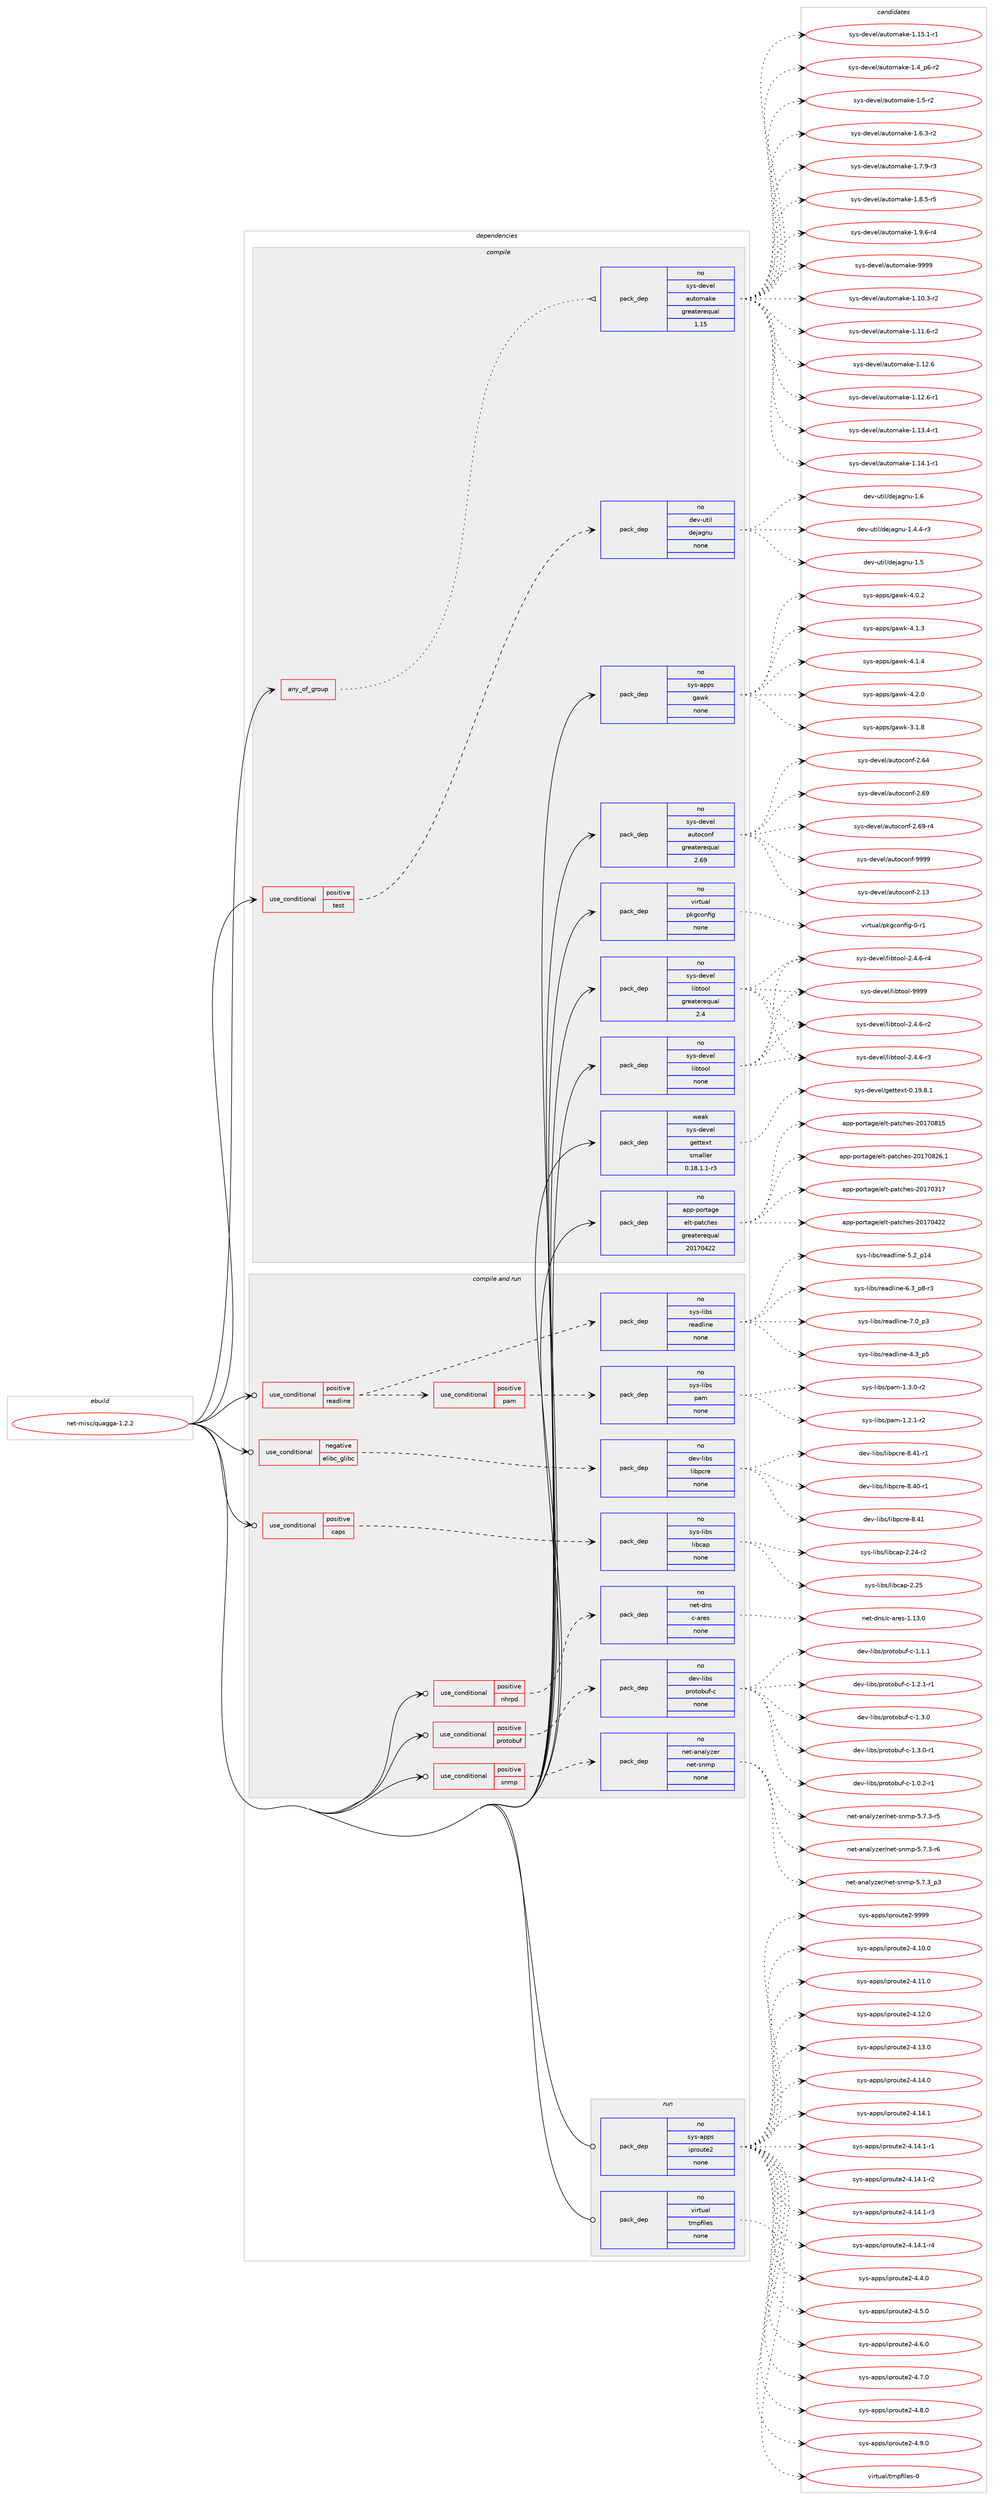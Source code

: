 digraph prolog {

# *************
# Graph options
# *************

newrank=true;
concentrate=true;
compound=true;
graph [rankdir=LR,fontname=Helvetica,fontsize=10,ranksep=1.5];#, ranksep=2.5, nodesep=0.2];
edge  [arrowhead=vee];
node  [fontname=Helvetica,fontsize=10];

# **********
# The ebuild
# **********

subgraph cluster_leftcol {
color=gray;
rank=same;
label=<<i>ebuild</i>>;
id [label="net-misc/quagga-1.2.2", color=red, width=4, href="../net-misc/quagga-1.2.2.svg"];
}

# ****************
# The dependencies
# ****************

subgraph cluster_midcol {
color=gray;
label=<<i>dependencies</i>>;
subgraph cluster_compile {
fillcolor="#eeeeee";
style=filled;
label=<<i>compile</i>>;
subgraph any23 {
dependency1051 [label=<<TABLE BORDER="0" CELLBORDER="1" CELLSPACING="0" CELLPADDING="4"><TR><TD CELLPADDING="10">any_of_group</TD></TR></TABLE>>, shape=none, color=red];subgraph pack708 {
dependency1052 [label=<<TABLE BORDER="0" CELLBORDER="1" CELLSPACING="0" CELLPADDING="4" WIDTH="220"><TR><TD ROWSPAN="6" CELLPADDING="30">pack_dep</TD></TR><TR><TD WIDTH="110">no</TD></TR><TR><TD>sys-devel</TD></TR><TR><TD>automake</TD></TR><TR><TD>greaterequal</TD></TR><TR><TD>1.15</TD></TR></TABLE>>, shape=none, color=blue];
}
dependency1051:e -> dependency1052:w [weight=20,style="dotted",arrowhead="oinv"];
}
id:e -> dependency1051:w [weight=20,style="solid",arrowhead="vee"];
subgraph cond322 {
dependency1053 [label=<<TABLE BORDER="0" CELLBORDER="1" CELLSPACING="0" CELLPADDING="4"><TR><TD ROWSPAN="3" CELLPADDING="10">use_conditional</TD></TR><TR><TD>positive</TD></TR><TR><TD>test</TD></TR></TABLE>>, shape=none, color=red];
subgraph pack709 {
dependency1054 [label=<<TABLE BORDER="0" CELLBORDER="1" CELLSPACING="0" CELLPADDING="4" WIDTH="220"><TR><TD ROWSPAN="6" CELLPADDING="30">pack_dep</TD></TR><TR><TD WIDTH="110">no</TD></TR><TR><TD>dev-util</TD></TR><TR><TD>dejagnu</TD></TR><TR><TD>none</TD></TR><TR><TD></TD></TR></TABLE>>, shape=none, color=blue];
}
dependency1053:e -> dependency1054:w [weight=20,style="dashed",arrowhead="vee"];
}
id:e -> dependency1053:w [weight=20,style="solid",arrowhead="vee"];
subgraph pack710 {
dependency1055 [label=<<TABLE BORDER="0" CELLBORDER="1" CELLSPACING="0" CELLPADDING="4" WIDTH="220"><TR><TD ROWSPAN="6" CELLPADDING="30">pack_dep</TD></TR><TR><TD WIDTH="110">no</TD></TR><TR><TD>app-portage</TD></TR><TR><TD>elt-patches</TD></TR><TR><TD>greaterequal</TD></TR><TR><TD>20170422</TD></TR></TABLE>>, shape=none, color=blue];
}
id:e -> dependency1055:w [weight=20,style="solid",arrowhead="vee"];
subgraph pack711 {
dependency1056 [label=<<TABLE BORDER="0" CELLBORDER="1" CELLSPACING="0" CELLPADDING="4" WIDTH="220"><TR><TD ROWSPAN="6" CELLPADDING="30">pack_dep</TD></TR><TR><TD WIDTH="110">no</TD></TR><TR><TD>sys-apps</TD></TR><TR><TD>gawk</TD></TR><TR><TD>none</TD></TR><TR><TD></TD></TR></TABLE>>, shape=none, color=blue];
}
id:e -> dependency1056:w [weight=20,style="solid",arrowhead="vee"];
subgraph pack712 {
dependency1057 [label=<<TABLE BORDER="0" CELLBORDER="1" CELLSPACING="0" CELLPADDING="4" WIDTH="220"><TR><TD ROWSPAN="6" CELLPADDING="30">pack_dep</TD></TR><TR><TD WIDTH="110">no</TD></TR><TR><TD>sys-devel</TD></TR><TR><TD>autoconf</TD></TR><TR><TD>greaterequal</TD></TR><TR><TD>2.69</TD></TR></TABLE>>, shape=none, color=blue];
}
id:e -> dependency1057:w [weight=20,style="solid",arrowhead="vee"];
subgraph pack713 {
dependency1058 [label=<<TABLE BORDER="0" CELLBORDER="1" CELLSPACING="0" CELLPADDING="4" WIDTH="220"><TR><TD ROWSPAN="6" CELLPADDING="30">pack_dep</TD></TR><TR><TD WIDTH="110">no</TD></TR><TR><TD>sys-devel</TD></TR><TR><TD>libtool</TD></TR><TR><TD>greaterequal</TD></TR><TR><TD>2.4</TD></TR></TABLE>>, shape=none, color=blue];
}
id:e -> dependency1058:w [weight=20,style="solid",arrowhead="vee"];
subgraph pack714 {
dependency1059 [label=<<TABLE BORDER="0" CELLBORDER="1" CELLSPACING="0" CELLPADDING="4" WIDTH="220"><TR><TD ROWSPAN="6" CELLPADDING="30">pack_dep</TD></TR><TR><TD WIDTH="110">no</TD></TR><TR><TD>sys-devel</TD></TR><TR><TD>libtool</TD></TR><TR><TD>none</TD></TR><TR><TD></TD></TR></TABLE>>, shape=none, color=blue];
}
id:e -> dependency1059:w [weight=20,style="solid",arrowhead="vee"];
subgraph pack715 {
dependency1060 [label=<<TABLE BORDER="0" CELLBORDER="1" CELLSPACING="0" CELLPADDING="4" WIDTH="220"><TR><TD ROWSPAN="6" CELLPADDING="30">pack_dep</TD></TR><TR><TD WIDTH="110">no</TD></TR><TR><TD>virtual</TD></TR><TR><TD>pkgconfig</TD></TR><TR><TD>none</TD></TR><TR><TD></TD></TR></TABLE>>, shape=none, color=blue];
}
id:e -> dependency1060:w [weight=20,style="solid",arrowhead="vee"];
subgraph pack716 {
dependency1061 [label=<<TABLE BORDER="0" CELLBORDER="1" CELLSPACING="0" CELLPADDING="4" WIDTH="220"><TR><TD ROWSPAN="6" CELLPADDING="30">pack_dep</TD></TR><TR><TD WIDTH="110">weak</TD></TR><TR><TD>sys-devel</TD></TR><TR><TD>gettext</TD></TR><TR><TD>smaller</TD></TR><TR><TD>0.18.1.1-r3</TD></TR></TABLE>>, shape=none, color=blue];
}
id:e -> dependency1061:w [weight=20,style="solid",arrowhead="vee"];
}
subgraph cluster_compileandrun {
fillcolor="#eeeeee";
style=filled;
label=<<i>compile and run</i>>;
subgraph cond323 {
dependency1062 [label=<<TABLE BORDER="0" CELLBORDER="1" CELLSPACING="0" CELLPADDING="4"><TR><TD ROWSPAN="3" CELLPADDING="10">use_conditional</TD></TR><TR><TD>negative</TD></TR><TR><TD>elibc_glibc</TD></TR></TABLE>>, shape=none, color=red];
subgraph pack717 {
dependency1063 [label=<<TABLE BORDER="0" CELLBORDER="1" CELLSPACING="0" CELLPADDING="4" WIDTH="220"><TR><TD ROWSPAN="6" CELLPADDING="30">pack_dep</TD></TR><TR><TD WIDTH="110">no</TD></TR><TR><TD>dev-libs</TD></TR><TR><TD>libpcre</TD></TR><TR><TD>none</TD></TR><TR><TD></TD></TR></TABLE>>, shape=none, color=blue];
}
dependency1062:e -> dependency1063:w [weight=20,style="dashed",arrowhead="vee"];
}
id:e -> dependency1062:w [weight=20,style="solid",arrowhead="odotvee"];
subgraph cond324 {
dependency1064 [label=<<TABLE BORDER="0" CELLBORDER="1" CELLSPACING="0" CELLPADDING="4"><TR><TD ROWSPAN="3" CELLPADDING="10">use_conditional</TD></TR><TR><TD>positive</TD></TR><TR><TD>caps</TD></TR></TABLE>>, shape=none, color=red];
subgraph pack718 {
dependency1065 [label=<<TABLE BORDER="0" CELLBORDER="1" CELLSPACING="0" CELLPADDING="4" WIDTH="220"><TR><TD ROWSPAN="6" CELLPADDING="30">pack_dep</TD></TR><TR><TD WIDTH="110">no</TD></TR><TR><TD>sys-libs</TD></TR><TR><TD>libcap</TD></TR><TR><TD>none</TD></TR><TR><TD></TD></TR></TABLE>>, shape=none, color=blue];
}
dependency1064:e -> dependency1065:w [weight=20,style="dashed",arrowhead="vee"];
}
id:e -> dependency1064:w [weight=20,style="solid",arrowhead="odotvee"];
subgraph cond325 {
dependency1066 [label=<<TABLE BORDER="0" CELLBORDER="1" CELLSPACING="0" CELLPADDING="4"><TR><TD ROWSPAN="3" CELLPADDING="10">use_conditional</TD></TR><TR><TD>positive</TD></TR><TR><TD>nhrpd</TD></TR></TABLE>>, shape=none, color=red];
subgraph pack719 {
dependency1067 [label=<<TABLE BORDER="0" CELLBORDER="1" CELLSPACING="0" CELLPADDING="4" WIDTH="220"><TR><TD ROWSPAN="6" CELLPADDING="30">pack_dep</TD></TR><TR><TD WIDTH="110">no</TD></TR><TR><TD>net-dns</TD></TR><TR><TD>c-ares</TD></TR><TR><TD>none</TD></TR><TR><TD></TD></TR></TABLE>>, shape=none, color=blue];
}
dependency1066:e -> dependency1067:w [weight=20,style="dashed",arrowhead="vee"];
}
id:e -> dependency1066:w [weight=20,style="solid",arrowhead="odotvee"];
subgraph cond326 {
dependency1068 [label=<<TABLE BORDER="0" CELLBORDER="1" CELLSPACING="0" CELLPADDING="4"><TR><TD ROWSPAN="3" CELLPADDING="10">use_conditional</TD></TR><TR><TD>positive</TD></TR><TR><TD>protobuf</TD></TR></TABLE>>, shape=none, color=red];
subgraph pack720 {
dependency1069 [label=<<TABLE BORDER="0" CELLBORDER="1" CELLSPACING="0" CELLPADDING="4" WIDTH="220"><TR><TD ROWSPAN="6" CELLPADDING="30">pack_dep</TD></TR><TR><TD WIDTH="110">no</TD></TR><TR><TD>dev-libs</TD></TR><TR><TD>protobuf-c</TD></TR><TR><TD>none</TD></TR><TR><TD></TD></TR></TABLE>>, shape=none, color=blue];
}
dependency1068:e -> dependency1069:w [weight=20,style="dashed",arrowhead="vee"];
}
id:e -> dependency1068:w [weight=20,style="solid",arrowhead="odotvee"];
subgraph cond327 {
dependency1070 [label=<<TABLE BORDER="0" CELLBORDER="1" CELLSPACING="0" CELLPADDING="4"><TR><TD ROWSPAN="3" CELLPADDING="10">use_conditional</TD></TR><TR><TD>positive</TD></TR><TR><TD>readline</TD></TR></TABLE>>, shape=none, color=red];
subgraph pack721 {
dependency1071 [label=<<TABLE BORDER="0" CELLBORDER="1" CELLSPACING="0" CELLPADDING="4" WIDTH="220"><TR><TD ROWSPAN="6" CELLPADDING="30">pack_dep</TD></TR><TR><TD WIDTH="110">no</TD></TR><TR><TD>sys-libs</TD></TR><TR><TD>readline</TD></TR><TR><TD>none</TD></TR><TR><TD></TD></TR></TABLE>>, shape=none, color=blue];
}
dependency1070:e -> dependency1071:w [weight=20,style="dashed",arrowhead="vee"];
subgraph cond328 {
dependency1072 [label=<<TABLE BORDER="0" CELLBORDER="1" CELLSPACING="0" CELLPADDING="4"><TR><TD ROWSPAN="3" CELLPADDING="10">use_conditional</TD></TR><TR><TD>positive</TD></TR><TR><TD>pam</TD></TR></TABLE>>, shape=none, color=red];
subgraph pack722 {
dependency1073 [label=<<TABLE BORDER="0" CELLBORDER="1" CELLSPACING="0" CELLPADDING="4" WIDTH="220"><TR><TD ROWSPAN="6" CELLPADDING="30">pack_dep</TD></TR><TR><TD WIDTH="110">no</TD></TR><TR><TD>sys-libs</TD></TR><TR><TD>pam</TD></TR><TR><TD>none</TD></TR><TR><TD></TD></TR></TABLE>>, shape=none, color=blue];
}
dependency1072:e -> dependency1073:w [weight=20,style="dashed",arrowhead="vee"];
}
dependency1070:e -> dependency1072:w [weight=20,style="dashed",arrowhead="vee"];
}
id:e -> dependency1070:w [weight=20,style="solid",arrowhead="odotvee"];
subgraph cond329 {
dependency1074 [label=<<TABLE BORDER="0" CELLBORDER="1" CELLSPACING="0" CELLPADDING="4"><TR><TD ROWSPAN="3" CELLPADDING="10">use_conditional</TD></TR><TR><TD>positive</TD></TR><TR><TD>snmp</TD></TR></TABLE>>, shape=none, color=red];
subgraph pack723 {
dependency1075 [label=<<TABLE BORDER="0" CELLBORDER="1" CELLSPACING="0" CELLPADDING="4" WIDTH="220"><TR><TD ROWSPAN="6" CELLPADDING="30">pack_dep</TD></TR><TR><TD WIDTH="110">no</TD></TR><TR><TD>net-analyzer</TD></TR><TR><TD>net-snmp</TD></TR><TR><TD>none</TD></TR><TR><TD></TD></TR></TABLE>>, shape=none, color=blue];
}
dependency1074:e -> dependency1075:w [weight=20,style="dashed",arrowhead="vee"];
}
id:e -> dependency1074:w [weight=20,style="solid",arrowhead="odotvee"];
}
subgraph cluster_run {
fillcolor="#eeeeee";
style=filled;
label=<<i>run</i>>;
subgraph pack724 {
dependency1076 [label=<<TABLE BORDER="0" CELLBORDER="1" CELLSPACING="0" CELLPADDING="4" WIDTH="220"><TR><TD ROWSPAN="6" CELLPADDING="30">pack_dep</TD></TR><TR><TD WIDTH="110">no</TD></TR><TR><TD>sys-apps</TD></TR><TR><TD>iproute2</TD></TR><TR><TD>none</TD></TR><TR><TD></TD></TR></TABLE>>, shape=none, color=blue];
}
id:e -> dependency1076:w [weight=20,style="solid",arrowhead="odot"];
subgraph pack725 {
dependency1077 [label=<<TABLE BORDER="0" CELLBORDER="1" CELLSPACING="0" CELLPADDING="4" WIDTH="220"><TR><TD ROWSPAN="6" CELLPADDING="30">pack_dep</TD></TR><TR><TD WIDTH="110">no</TD></TR><TR><TD>virtual</TD></TR><TR><TD>tmpfiles</TD></TR><TR><TD>none</TD></TR><TR><TD></TD></TR></TABLE>>, shape=none, color=blue];
}
id:e -> dependency1077:w [weight=20,style="solid",arrowhead="odot"];
}
}

# **************
# The candidates
# **************

subgraph cluster_choices {
rank=same;
color=gray;
label=<<i>candidates</i>>;

subgraph choice708 {
color=black;
nodesep=1;
choice11512111545100101118101108479711711611110997107101454946494846514511450 [label="sys-devel/automake-1.10.3-r2", color=red, width=4,href="../sys-devel/automake-1.10.3-r2.svg"];
choice11512111545100101118101108479711711611110997107101454946494946544511450 [label="sys-devel/automake-1.11.6-r2", color=red, width=4,href="../sys-devel/automake-1.11.6-r2.svg"];
choice1151211154510010111810110847971171161111099710710145494649504654 [label="sys-devel/automake-1.12.6", color=red, width=4,href="../sys-devel/automake-1.12.6.svg"];
choice11512111545100101118101108479711711611110997107101454946495046544511449 [label="sys-devel/automake-1.12.6-r1", color=red, width=4,href="../sys-devel/automake-1.12.6-r1.svg"];
choice11512111545100101118101108479711711611110997107101454946495146524511449 [label="sys-devel/automake-1.13.4-r1", color=red, width=4,href="../sys-devel/automake-1.13.4-r1.svg"];
choice11512111545100101118101108479711711611110997107101454946495246494511449 [label="sys-devel/automake-1.14.1-r1", color=red, width=4,href="../sys-devel/automake-1.14.1-r1.svg"];
choice11512111545100101118101108479711711611110997107101454946495346494511449 [label="sys-devel/automake-1.15.1-r1", color=red, width=4,href="../sys-devel/automake-1.15.1-r1.svg"];
choice115121115451001011181011084797117116111109971071014549465295112544511450 [label="sys-devel/automake-1.4_p6-r2", color=red, width=4,href="../sys-devel/automake-1.4_p6-r2.svg"];
choice11512111545100101118101108479711711611110997107101454946534511450 [label="sys-devel/automake-1.5-r2", color=red, width=4,href="../sys-devel/automake-1.5-r2.svg"];
choice115121115451001011181011084797117116111109971071014549465446514511450 [label="sys-devel/automake-1.6.3-r2", color=red, width=4,href="../sys-devel/automake-1.6.3-r2.svg"];
choice115121115451001011181011084797117116111109971071014549465546574511451 [label="sys-devel/automake-1.7.9-r3", color=red, width=4,href="../sys-devel/automake-1.7.9-r3.svg"];
choice115121115451001011181011084797117116111109971071014549465646534511453 [label="sys-devel/automake-1.8.5-r5", color=red, width=4,href="../sys-devel/automake-1.8.5-r5.svg"];
choice115121115451001011181011084797117116111109971071014549465746544511452 [label="sys-devel/automake-1.9.6-r4", color=red, width=4,href="../sys-devel/automake-1.9.6-r4.svg"];
choice115121115451001011181011084797117116111109971071014557575757 [label="sys-devel/automake-9999", color=red, width=4,href="../sys-devel/automake-9999.svg"];
dependency1052:e -> choice11512111545100101118101108479711711611110997107101454946494846514511450:w [style=dotted,weight="100"];
dependency1052:e -> choice11512111545100101118101108479711711611110997107101454946494946544511450:w [style=dotted,weight="100"];
dependency1052:e -> choice1151211154510010111810110847971171161111099710710145494649504654:w [style=dotted,weight="100"];
dependency1052:e -> choice11512111545100101118101108479711711611110997107101454946495046544511449:w [style=dotted,weight="100"];
dependency1052:e -> choice11512111545100101118101108479711711611110997107101454946495146524511449:w [style=dotted,weight="100"];
dependency1052:e -> choice11512111545100101118101108479711711611110997107101454946495246494511449:w [style=dotted,weight="100"];
dependency1052:e -> choice11512111545100101118101108479711711611110997107101454946495346494511449:w [style=dotted,weight="100"];
dependency1052:e -> choice115121115451001011181011084797117116111109971071014549465295112544511450:w [style=dotted,weight="100"];
dependency1052:e -> choice11512111545100101118101108479711711611110997107101454946534511450:w [style=dotted,weight="100"];
dependency1052:e -> choice115121115451001011181011084797117116111109971071014549465446514511450:w [style=dotted,weight="100"];
dependency1052:e -> choice115121115451001011181011084797117116111109971071014549465546574511451:w [style=dotted,weight="100"];
dependency1052:e -> choice115121115451001011181011084797117116111109971071014549465646534511453:w [style=dotted,weight="100"];
dependency1052:e -> choice115121115451001011181011084797117116111109971071014549465746544511452:w [style=dotted,weight="100"];
dependency1052:e -> choice115121115451001011181011084797117116111109971071014557575757:w [style=dotted,weight="100"];
}
subgraph choice709 {
color=black;
nodesep=1;
choice1001011184511711610510847100101106971031101174549465246524511451 [label="dev-util/dejagnu-1.4.4-r3", color=red, width=4,href="../dev-util/dejagnu-1.4.4-r3.svg"];
choice10010111845117116105108471001011069710311011745494653 [label="dev-util/dejagnu-1.5", color=red, width=4,href="../dev-util/dejagnu-1.5.svg"];
choice10010111845117116105108471001011069710311011745494654 [label="dev-util/dejagnu-1.6", color=red, width=4,href="../dev-util/dejagnu-1.6.svg"];
dependency1054:e -> choice1001011184511711610510847100101106971031101174549465246524511451:w [style=dotted,weight="100"];
dependency1054:e -> choice10010111845117116105108471001011069710311011745494653:w [style=dotted,weight="100"];
dependency1054:e -> choice10010111845117116105108471001011069710311011745494654:w [style=dotted,weight="100"];
}
subgraph choice710 {
color=black;
nodesep=1;
choice97112112451121111141169710310147101108116451129711699104101115455048495548514955 [label="app-portage/elt-patches-20170317", color=red, width=4,href="../app-portage/elt-patches-20170317.svg"];
choice97112112451121111141169710310147101108116451129711699104101115455048495548525050 [label="app-portage/elt-patches-20170422", color=red, width=4,href="../app-portage/elt-patches-20170422.svg"];
choice97112112451121111141169710310147101108116451129711699104101115455048495548564953 [label="app-portage/elt-patches-20170815", color=red, width=4,href="../app-portage/elt-patches-20170815.svg"];
choice971121124511211111411697103101471011081164511297116991041011154550484955485650544649 [label="app-portage/elt-patches-20170826.1", color=red, width=4,href="../app-portage/elt-patches-20170826.1.svg"];
dependency1055:e -> choice97112112451121111141169710310147101108116451129711699104101115455048495548514955:w [style=dotted,weight="100"];
dependency1055:e -> choice97112112451121111141169710310147101108116451129711699104101115455048495548525050:w [style=dotted,weight="100"];
dependency1055:e -> choice97112112451121111141169710310147101108116451129711699104101115455048495548564953:w [style=dotted,weight="100"];
dependency1055:e -> choice971121124511211111411697103101471011081164511297116991041011154550484955485650544649:w [style=dotted,weight="100"];
}
subgraph choice711 {
color=black;
nodesep=1;
choice11512111545971121121154710397119107455146494656 [label="sys-apps/gawk-3.1.8", color=red, width=4,href="../sys-apps/gawk-3.1.8.svg"];
choice11512111545971121121154710397119107455246484650 [label="sys-apps/gawk-4.0.2", color=red, width=4,href="../sys-apps/gawk-4.0.2.svg"];
choice11512111545971121121154710397119107455246494651 [label="sys-apps/gawk-4.1.3", color=red, width=4,href="../sys-apps/gawk-4.1.3.svg"];
choice11512111545971121121154710397119107455246494652 [label="sys-apps/gawk-4.1.4", color=red, width=4,href="../sys-apps/gawk-4.1.4.svg"];
choice11512111545971121121154710397119107455246504648 [label="sys-apps/gawk-4.2.0", color=red, width=4,href="../sys-apps/gawk-4.2.0.svg"];
dependency1056:e -> choice11512111545971121121154710397119107455146494656:w [style=dotted,weight="100"];
dependency1056:e -> choice11512111545971121121154710397119107455246484650:w [style=dotted,weight="100"];
dependency1056:e -> choice11512111545971121121154710397119107455246494651:w [style=dotted,weight="100"];
dependency1056:e -> choice11512111545971121121154710397119107455246494652:w [style=dotted,weight="100"];
dependency1056:e -> choice11512111545971121121154710397119107455246504648:w [style=dotted,weight="100"];
}
subgraph choice712 {
color=black;
nodesep=1;
choice115121115451001011181011084797117116111991111101024550464951 [label="sys-devel/autoconf-2.13", color=red, width=4,href="../sys-devel/autoconf-2.13.svg"];
choice115121115451001011181011084797117116111991111101024550465452 [label="sys-devel/autoconf-2.64", color=red, width=4,href="../sys-devel/autoconf-2.64.svg"];
choice115121115451001011181011084797117116111991111101024550465457 [label="sys-devel/autoconf-2.69", color=red, width=4,href="../sys-devel/autoconf-2.69.svg"];
choice1151211154510010111810110847971171161119911111010245504654574511452 [label="sys-devel/autoconf-2.69-r4", color=red, width=4,href="../sys-devel/autoconf-2.69-r4.svg"];
choice115121115451001011181011084797117116111991111101024557575757 [label="sys-devel/autoconf-9999", color=red, width=4,href="../sys-devel/autoconf-9999.svg"];
dependency1057:e -> choice115121115451001011181011084797117116111991111101024550464951:w [style=dotted,weight="100"];
dependency1057:e -> choice115121115451001011181011084797117116111991111101024550465452:w [style=dotted,weight="100"];
dependency1057:e -> choice115121115451001011181011084797117116111991111101024550465457:w [style=dotted,weight="100"];
dependency1057:e -> choice1151211154510010111810110847971171161119911111010245504654574511452:w [style=dotted,weight="100"];
dependency1057:e -> choice115121115451001011181011084797117116111991111101024557575757:w [style=dotted,weight="100"];
}
subgraph choice713 {
color=black;
nodesep=1;
choice1151211154510010111810110847108105981161111111084550465246544511450 [label="sys-devel/libtool-2.4.6-r2", color=red, width=4,href="../sys-devel/libtool-2.4.6-r2.svg"];
choice1151211154510010111810110847108105981161111111084550465246544511451 [label="sys-devel/libtool-2.4.6-r3", color=red, width=4,href="../sys-devel/libtool-2.4.6-r3.svg"];
choice1151211154510010111810110847108105981161111111084550465246544511452 [label="sys-devel/libtool-2.4.6-r4", color=red, width=4,href="../sys-devel/libtool-2.4.6-r4.svg"];
choice1151211154510010111810110847108105981161111111084557575757 [label="sys-devel/libtool-9999", color=red, width=4,href="../sys-devel/libtool-9999.svg"];
dependency1058:e -> choice1151211154510010111810110847108105981161111111084550465246544511450:w [style=dotted,weight="100"];
dependency1058:e -> choice1151211154510010111810110847108105981161111111084550465246544511451:w [style=dotted,weight="100"];
dependency1058:e -> choice1151211154510010111810110847108105981161111111084550465246544511452:w [style=dotted,weight="100"];
dependency1058:e -> choice1151211154510010111810110847108105981161111111084557575757:w [style=dotted,weight="100"];
}
subgraph choice714 {
color=black;
nodesep=1;
choice1151211154510010111810110847108105981161111111084550465246544511450 [label="sys-devel/libtool-2.4.6-r2", color=red, width=4,href="../sys-devel/libtool-2.4.6-r2.svg"];
choice1151211154510010111810110847108105981161111111084550465246544511451 [label="sys-devel/libtool-2.4.6-r3", color=red, width=4,href="../sys-devel/libtool-2.4.6-r3.svg"];
choice1151211154510010111810110847108105981161111111084550465246544511452 [label="sys-devel/libtool-2.4.6-r4", color=red, width=4,href="../sys-devel/libtool-2.4.6-r4.svg"];
choice1151211154510010111810110847108105981161111111084557575757 [label="sys-devel/libtool-9999", color=red, width=4,href="../sys-devel/libtool-9999.svg"];
dependency1059:e -> choice1151211154510010111810110847108105981161111111084550465246544511450:w [style=dotted,weight="100"];
dependency1059:e -> choice1151211154510010111810110847108105981161111111084550465246544511451:w [style=dotted,weight="100"];
dependency1059:e -> choice1151211154510010111810110847108105981161111111084550465246544511452:w [style=dotted,weight="100"];
dependency1059:e -> choice1151211154510010111810110847108105981161111111084557575757:w [style=dotted,weight="100"];
}
subgraph choice715 {
color=black;
nodesep=1;
choice11810511411611797108471121071039911111010210510345484511449 [label="virtual/pkgconfig-0-r1", color=red, width=4,href="../virtual/pkgconfig-0-r1.svg"];
dependency1060:e -> choice11810511411611797108471121071039911111010210510345484511449:w [style=dotted,weight="100"];
}
subgraph choice716 {
color=black;
nodesep=1;
choice1151211154510010111810110847103101116116101120116454846495746564649 [label="sys-devel/gettext-0.19.8.1", color=red, width=4,href="../sys-devel/gettext-0.19.8.1.svg"];
dependency1061:e -> choice1151211154510010111810110847103101116116101120116454846495746564649:w [style=dotted,weight="100"];
}
subgraph choice717 {
color=black;
nodesep=1;
choice100101118451081059811547108105981129911410145564652484511449 [label="dev-libs/libpcre-8.40-r1", color=red, width=4,href="../dev-libs/libpcre-8.40-r1.svg"];
choice10010111845108105981154710810598112991141014556465249 [label="dev-libs/libpcre-8.41", color=red, width=4,href="../dev-libs/libpcre-8.41.svg"];
choice100101118451081059811547108105981129911410145564652494511449 [label="dev-libs/libpcre-8.41-r1", color=red, width=4,href="../dev-libs/libpcre-8.41-r1.svg"];
dependency1063:e -> choice100101118451081059811547108105981129911410145564652484511449:w [style=dotted,weight="100"];
dependency1063:e -> choice10010111845108105981154710810598112991141014556465249:w [style=dotted,weight="100"];
dependency1063:e -> choice100101118451081059811547108105981129911410145564652494511449:w [style=dotted,weight="100"];
}
subgraph choice718 {
color=black;
nodesep=1;
choice11512111545108105981154710810598999711245504650524511450 [label="sys-libs/libcap-2.24-r2", color=red, width=4,href="../sys-libs/libcap-2.24-r2.svg"];
choice1151211154510810598115471081059899971124550465053 [label="sys-libs/libcap-2.25", color=red, width=4,href="../sys-libs/libcap-2.25.svg"];
dependency1065:e -> choice11512111545108105981154710810598999711245504650524511450:w [style=dotted,weight="100"];
dependency1065:e -> choice1151211154510810598115471081059899971124550465053:w [style=dotted,weight="100"];
}
subgraph choice719 {
color=black;
nodesep=1;
choice110101116451001101154799459711410111545494649514648 [label="net-dns/c-ares-1.13.0", color=red, width=4,href="../net-dns/c-ares-1.13.0.svg"];
dependency1067:e -> choice110101116451001101154799459711410111545494649514648:w [style=dotted,weight="100"];
}
subgraph choice720 {
color=black;
nodesep=1;
choice1001011184510810598115471121141111161119811710245994549464846504511449 [label="dev-libs/protobuf-c-1.0.2-r1", color=red, width=4,href="../dev-libs/protobuf-c-1.0.2-r1.svg"];
choice100101118451081059811547112114111116111981171024599454946494649 [label="dev-libs/protobuf-c-1.1.1", color=red, width=4,href="../dev-libs/protobuf-c-1.1.1.svg"];
choice1001011184510810598115471121141111161119811710245994549465046494511449 [label="dev-libs/protobuf-c-1.2.1-r1", color=red, width=4,href="../dev-libs/protobuf-c-1.2.1-r1.svg"];
choice100101118451081059811547112114111116111981171024599454946514648 [label="dev-libs/protobuf-c-1.3.0", color=red, width=4,href="../dev-libs/protobuf-c-1.3.0.svg"];
choice1001011184510810598115471121141111161119811710245994549465146484511449 [label="dev-libs/protobuf-c-1.3.0-r1", color=red, width=4,href="../dev-libs/protobuf-c-1.3.0-r1.svg"];
dependency1069:e -> choice1001011184510810598115471121141111161119811710245994549464846504511449:w [style=dotted,weight="100"];
dependency1069:e -> choice100101118451081059811547112114111116111981171024599454946494649:w [style=dotted,weight="100"];
dependency1069:e -> choice1001011184510810598115471121141111161119811710245994549465046494511449:w [style=dotted,weight="100"];
dependency1069:e -> choice100101118451081059811547112114111116111981171024599454946514648:w [style=dotted,weight="100"];
dependency1069:e -> choice1001011184510810598115471121141111161119811710245994549465146484511449:w [style=dotted,weight="100"];
}
subgraph choice721 {
color=black;
nodesep=1;
choice11512111545108105981154711410197100108105110101455246519511253 [label="sys-libs/readline-4.3_p5", color=red, width=4,href="../sys-libs/readline-4.3_p5.svg"];
choice1151211154510810598115471141019710010810511010145534650951124952 [label="sys-libs/readline-5.2_p14", color=red, width=4,href="../sys-libs/readline-5.2_p14.svg"];
choice115121115451081059811547114101971001081051101014554465195112564511451 [label="sys-libs/readline-6.3_p8-r3", color=red, width=4,href="../sys-libs/readline-6.3_p8-r3.svg"];
choice11512111545108105981154711410197100108105110101455546489511251 [label="sys-libs/readline-7.0_p3", color=red, width=4,href="../sys-libs/readline-7.0_p3.svg"];
dependency1071:e -> choice11512111545108105981154711410197100108105110101455246519511253:w [style=dotted,weight="100"];
dependency1071:e -> choice1151211154510810598115471141019710010810511010145534650951124952:w [style=dotted,weight="100"];
dependency1071:e -> choice115121115451081059811547114101971001081051101014554465195112564511451:w [style=dotted,weight="100"];
dependency1071:e -> choice11512111545108105981154711410197100108105110101455546489511251:w [style=dotted,weight="100"];
}
subgraph choice722 {
color=black;
nodesep=1;
choice115121115451081059811547112971094549465046494511450 [label="sys-libs/pam-1.2.1-r2", color=red, width=4,href="../sys-libs/pam-1.2.1-r2.svg"];
choice115121115451081059811547112971094549465146484511450 [label="sys-libs/pam-1.3.0-r2", color=red, width=4,href="../sys-libs/pam-1.3.0-r2.svg"];
dependency1073:e -> choice115121115451081059811547112971094549465046494511450:w [style=dotted,weight="100"];
dependency1073:e -> choice115121115451081059811547112971094549465146484511450:w [style=dotted,weight="100"];
}
subgraph choice723 {
color=black;
nodesep=1;
choice11010111645971109710812112210111447110101116451151101091124553465546514511453 [label="net-analyzer/net-snmp-5.7.3-r5", color=red, width=4,href="../net-analyzer/net-snmp-5.7.3-r5.svg"];
choice11010111645971109710812112210111447110101116451151101091124553465546514511454 [label="net-analyzer/net-snmp-5.7.3-r6", color=red, width=4,href="../net-analyzer/net-snmp-5.7.3-r6.svg"];
choice11010111645971109710812112210111447110101116451151101091124553465546519511251 [label="net-analyzer/net-snmp-5.7.3_p3", color=red, width=4,href="../net-analyzer/net-snmp-5.7.3_p3.svg"];
dependency1075:e -> choice11010111645971109710812112210111447110101116451151101091124553465546514511453:w [style=dotted,weight="100"];
dependency1075:e -> choice11010111645971109710812112210111447110101116451151101091124553465546514511454:w [style=dotted,weight="100"];
dependency1075:e -> choice11010111645971109710812112210111447110101116451151101091124553465546519511251:w [style=dotted,weight="100"];
}
subgraph choice724 {
color=black;
nodesep=1;
choice1151211154597112112115471051121141111171161015045524649484648 [label="sys-apps/iproute2-4.10.0", color=red, width=4,href="../sys-apps/iproute2-4.10.0.svg"];
choice1151211154597112112115471051121141111171161015045524649494648 [label="sys-apps/iproute2-4.11.0", color=red, width=4,href="../sys-apps/iproute2-4.11.0.svg"];
choice1151211154597112112115471051121141111171161015045524649504648 [label="sys-apps/iproute2-4.12.0", color=red, width=4,href="../sys-apps/iproute2-4.12.0.svg"];
choice1151211154597112112115471051121141111171161015045524649514648 [label="sys-apps/iproute2-4.13.0", color=red, width=4,href="../sys-apps/iproute2-4.13.0.svg"];
choice1151211154597112112115471051121141111171161015045524649524648 [label="sys-apps/iproute2-4.14.0", color=red, width=4,href="../sys-apps/iproute2-4.14.0.svg"];
choice1151211154597112112115471051121141111171161015045524649524649 [label="sys-apps/iproute2-4.14.1", color=red, width=4,href="../sys-apps/iproute2-4.14.1.svg"];
choice11512111545971121121154710511211411111711610150455246495246494511449 [label="sys-apps/iproute2-4.14.1-r1", color=red, width=4,href="../sys-apps/iproute2-4.14.1-r1.svg"];
choice11512111545971121121154710511211411111711610150455246495246494511450 [label="sys-apps/iproute2-4.14.1-r2", color=red, width=4,href="../sys-apps/iproute2-4.14.1-r2.svg"];
choice11512111545971121121154710511211411111711610150455246495246494511451 [label="sys-apps/iproute2-4.14.1-r3", color=red, width=4,href="../sys-apps/iproute2-4.14.1-r3.svg"];
choice11512111545971121121154710511211411111711610150455246495246494511452 [label="sys-apps/iproute2-4.14.1-r4", color=red, width=4,href="../sys-apps/iproute2-4.14.1-r4.svg"];
choice11512111545971121121154710511211411111711610150455246524648 [label="sys-apps/iproute2-4.4.0", color=red, width=4,href="../sys-apps/iproute2-4.4.0.svg"];
choice11512111545971121121154710511211411111711610150455246534648 [label="sys-apps/iproute2-4.5.0", color=red, width=4,href="../sys-apps/iproute2-4.5.0.svg"];
choice11512111545971121121154710511211411111711610150455246544648 [label="sys-apps/iproute2-4.6.0", color=red, width=4,href="../sys-apps/iproute2-4.6.0.svg"];
choice11512111545971121121154710511211411111711610150455246554648 [label="sys-apps/iproute2-4.7.0", color=red, width=4,href="../sys-apps/iproute2-4.7.0.svg"];
choice11512111545971121121154710511211411111711610150455246564648 [label="sys-apps/iproute2-4.8.0", color=red, width=4,href="../sys-apps/iproute2-4.8.0.svg"];
choice11512111545971121121154710511211411111711610150455246574648 [label="sys-apps/iproute2-4.9.0", color=red, width=4,href="../sys-apps/iproute2-4.9.0.svg"];
choice115121115459711211211547105112114111117116101504557575757 [label="sys-apps/iproute2-9999", color=red, width=4,href="../sys-apps/iproute2-9999.svg"];
dependency1076:e -> choice1151211154597112112115471051121141111171161015045524649484648:w [style=dotted,weight="100"];
dependency1076:e -> choice1151211154597112112115471051121141111171161015045524649494648:w [style=dotted,weight="100"];
dependency1076:e -> choice1151211154597112112115471051121141111171161015045524649504648:w [style=dotted,weight="100"];
dependency1076:e -> choice1151211154597112112115471051121141111171161015045524649514648:w [style=dotted,weight="100"];
dependency1076:e -> choice1151211154597112112115471051121141111171161015045524649524648:w [style=dotted,weight="100"];
dependency1076:e -> choice1151211154597112112115471051121141111171161015045524649524649:w [style=dotted,weight="100"];
dependency1076:e -> choice11512111545971121121154710511211411111711610150455246495246494511449:w [style=dotted,weight="100"];
dependency1076:e -> choice11512111545971121121154710511211411111711610150455246495246494511450:w [style=dotted,weight="100"];
dependency1076:e -> choice11512111545971121121154710511211411111711610150455246495246494511451:w [style=dotted,weight="100"];
dependency1076:e -> choice11512111545971121121154710511211411111711610150455246495246494511452:w [style=dotted,weight="100"];
dependency1076:e -> choice11512111545971121121154710511211411111711610150455246524648:w [style=dotted,weight="100"];
dependency1076:e -> choice11512111545971121121154710511211411111711610150455246534648:w [style=dotted,weight="100"];
dependency1076:e -> choice11512111545971121121154710511211411111711610150455246544648:w [style=dotted,weight="100"];
dependency1076:e -> choice11512111545971121121154710511211411111711610150455246554648:w [style=dotted,weight="100"];
dependency1076:e -> choice11512111545971121121154710511211411111711610150455246564648:w [style=dotted,weight="100"];
dependency1076:e -> choice11512111545971121121154710511211411111711610150455246574648:w [style=dotted,weight="100"];
dependency1076:e -> choice115121115459711211211547105112114111117116101504557575757:w [style=dotted,weight="100"];
}
subgraph choice725 {
color=black;
nodesep=1;
choice11810511411611797108471161091121021051081011154548 [label="virtual/tmpfiles-0", color=red, width=4,href="../virtual/tmpfiles-0.svg"];
dependency1077:e -> choice11810511411611797108471161091121021051081011154548:w [style=dotted,weight="100"];
}
}

}
